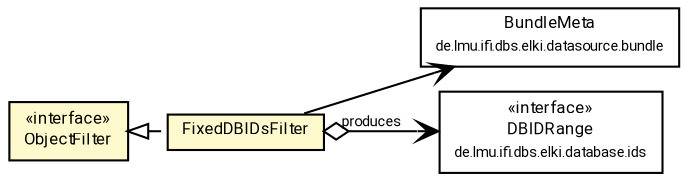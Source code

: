 #!/usr/local/bin/dot
#
# Class diagram 
# Generated by UMLGraph version R5_7_2-60-g0e99a6 (http://www.spinellis.gr/umlgraph/)
#

digraph G {
	graph [fontnames="svg"]
	edge [fontname="Roboto",fontsize=7,labelfontname="Roboto",labelfontsize=7,color="black"];
	node [fontname="Roboto",fontcolor="black",fontsize=8,shape=plaintext,margin=0,width=0,height=0];
	nodesep=0.15;
	ranksep=0.25;
	rankdir=LR;
	// de.lmu.ifi.dbs.elki.datasource.filter.ObjectFilter
	c4438318 [label=<<table title="de.lmu.ifi.dbs.elki.datasource.filter.ObjectFilter" border="0" cellborder="1" cellspacing="0" cellpadding="2" bgcolor="LemonChiffon" href="ObjectFilter.html" target="_parent">
		<tr><td><table border="0" cellspacing="0" cellpadding="1">
		<tr><td align="center" balign="center"> &#171;interface&#187; </td></tr>
		<tr><td align="center" balign="center"> <font face="Roboto">ObjectFilter</font> </td></tr>
		</table></td></tr>
		</table>>, URL="ObjectFilter.html"];
	// de.lmu.ifi.dbs.elki.datasource.bundle.BundleMeta
	c4438324 [label=<<table title="de.lmu.ifi.dbs.elki.datasource.bundle.BundleMeta" border="0" cellborder="1" cellspacing="0" cellpadding="2" href="../bundle/BundleMeta.html" target="_parent">
		<tr><td><table border="0" cellspacing="0" cellpadding="1">
		<tr><td align="center" balign="center"> <font face="Roboto">BundleMeta</font> </td></tr>
		<tr><td align="center" balign="center"> <font face="Roboto" point-size="7.0">de.lmu.ifi.dbs.elki.datasource.bundle</font> </td></tr>
		</table></td></tr>
		</table>>, URL="../bundle/BundleMeta.html"];
	// de.lmu.ifi.dbs.elki.database.ids.DBIDRange
	c4438442 [label=<<table title="de.lmu.ifi.dbs.elki.database.ids.DBIDRange" border="0" cellborder="1" cellspacing="0" cellpadding="2" href="../../database/ids/DBIDRange.html" target="_parent">
		<tr><td><table border="0" cellspacing="0" cellpadding="1">
		<tr><td align="center" balign="center"> &#171;interface&#187; </td></tr>
		<tr><td align="center" balign="center"> <font face="Roboto">DBIDRange</font> </td></tr>
		<tr><td align="center" balign="center"> <font face="Roboto" point-size="7.0">de.lmu.ifi.dbs.elki.database.ids</font> </td></tr>
		</table></td></tr>
		</table>>, URL="../../database/ids/DBIDRange.html"];
	// de.lmu.ifi.dbs.elki.datasource.filter.FixedDBIDsFilter
	c4439809 [label=<<table title="de.lmu.ifi.dbs.elki.datasource.filter.FixedDBIDsFilter" border="0" cellborder="1" cellspacing="0" cellpadding="2" bgcolor="lemonChiffon" href="FixedDBIDsFilter.html" target="_parent">
		<tr><td><table border="0" cellspacing="0" cellpadding="1">
		<tr><td align="center" balign="center"> <font face="Roboto">FixedDBIDsFilter</font> </td></tr>
		</table></td></tr>
		</table>>, URL="FixedDBIDsFilter.html"];
	// de.lmu.ifi.dbs.elki.datasource.filter.FixedDBIDsFilter implements de.lmu.ifi.dbs.elki.datasource.filter.ObjectFilter
	c4438318 -> c4439809 [arrowtail=empty,style=dashed,dir=back,weight=9];
	// de.lmu.ifi.dbs.elki.datasource.filter.FixedDBIDsFilter navhas de.lmu.ifi.dbs.elki.database.ids.DBIDRange
	c4439809 -> c4438442 [arrowhead=open,arrowtail=ediamond,dir=both,weight=3,label="produces"];
	// de.lmu.ifi.dbs.elki.datasource.filter.FixedDBIDsFilter navassoc de.lmu.ifi.dbs.elki.datasource.bundle.BundleMeta
	c4439809 -> c4438324 [arrowhead=open,weight=1];
}

